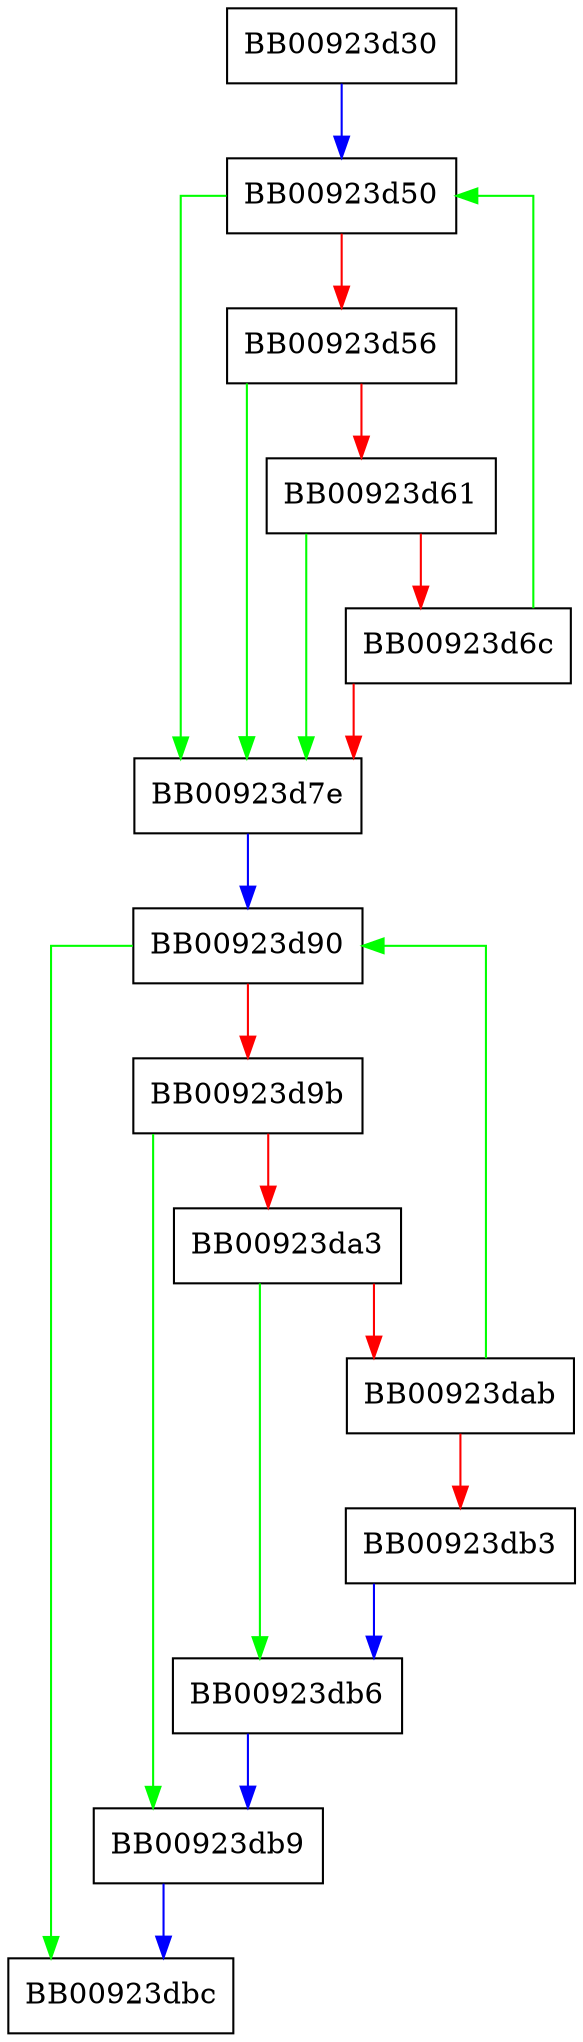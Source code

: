 digraph __strpbrk_sse2 {
  node [shape="box"];
  graph [splines=ortho];
  BB00923d30 -> BB00923d50 [color="blue"];
  BB00923d50 -> BB00923d7e [color="green"];
  BB00923d50 -> BB00923d56 [color="red"];
  BB00923d56 -> BB00923d7e [color="green"];
  BB00923d56 -> BB00923d61 [color="red"];
  BB00923d61 -> BB00923d7e [color="green"];
  BB00923d61 -> BB00923d6c [color="red"];
  BB00923d6c -> BB00923d50 [color="green"];
  BB00923d6c -> BB00923d7e [color="red"];
  BB00923d7e -> BB00923d90 [color="blue"];
  BB00923d90 -> BB00923dbc [color="green"];
  BB00923d90 -> BB00923d9b [color="red"];
  BB00923d9b -> BB00923db9 [color="green"];
  BB00923d9b -> BB00923da3 [color="red"];
  BB00923da3 -> BB00923db6 [color="green"];
  BB00923da3 -> BB00923dab [color="red"];
  BB00923dab -> BB00923d90 [color="green"];
  BB00923dab -> BB00923db3 [color="red"];
  BB00923db3 -> BB00923db6 [color="blue"];
  BB00923db6 -> BB00923db9 [color="blue"];
  BB00923db9 -> BB00923dbc [color="blue"];
}